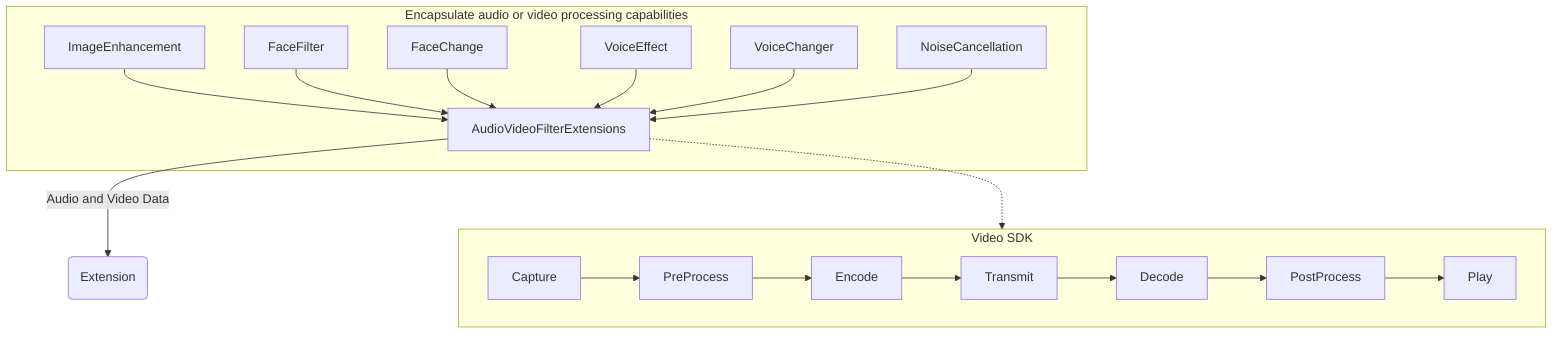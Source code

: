 flowchart TB
    subgraph A ["Encapsulate audio or video processing capabilities"]
        ImageEnhancement --> AudioVideoFilterExtensions
        FaceFilter --> AudioVideoFilterExtensions
        FaceChange --> AudioVideoFilterExtensions
        VoiceEffect --> AudioVideoFilterExtensions
        VoiceChanger --> AudioVideoFilterExtensions
        NoiseCancellation --> AudioVideoFilterExtensions
    end
    
    subgraph B [Video SDK]
        Capture --> PreProcess
        PreProcess --> Encode
        Encode --> Transmit
        Transmit --> Decode
        Decode --> PostProcess
        PostProcess --> Play
    end
    
    AudioVideoFilterExtensions -->|"Audio and Video Data"| Extension
    AudioVideoFilterExtensions -.-> B
    Extension("Extension")